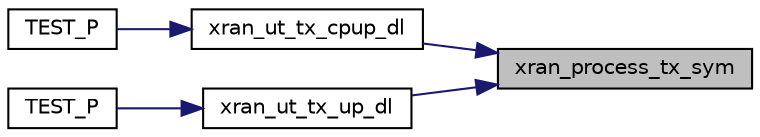 digraph "xran_process_tx_sym"
{
 // LATEX_PDF_SIZE
  edge [fontname="Helvetica",fontsize="10",labelfontname="Helvetica",labelfontsize="10"];
  node [fontname="Helvetica",fontsize="10",shape=record];
  rankdir="RL";
  Node1 [label="xran_process_tx_sym",height=0.2,width=0.4,color="black", fillcolor="grey75", style="filled", fontcolor="black",tooltip=" "];
  Node1 -> Node2 [dir="back",color="midnightblue",fontsize="10",style="solid",fontname="Helvetica"];
  Node2 [label="xran_ut_tx_cpup_dl",height=0.2,width=0.4,color="black", fillcolor="white", style="filled",URL="$chain__tests_8cc.html#ad274ca70e6c47c2c549422b1cba1f0b0",tooltip=" "];
  Node2 -> Node3 [dir="back",color="midnightblue",fontsize="10",style="solid",fontname="Helvetica"];
  Node3 [label="TEST_P",height=0.2,width=0.4,color="black", fillcolor="white", style="filled",URL="$chain__tests_8cc.html#a9dc1e3a47b655cad97eed3db3cdebd92",tooltip=" "];
  Node1 -> Node4 [dir="back",color="midnightblue",fontsize="10",style="solid",fontname="Helvetica"];
  Node4 [label="xran_ut_tx_up_dl",height=0.2,width=0.4,color="black", fillcolor="white", style="filled",URL="$chain__tests_8cc.html#a73639c0dcf18fe068dc350fc0c8ba2f2",tooltip=" "];
  Node4 -> Node5 [dir="back",color="midnightblue",fontsize="10",style="solid",fontname="Helvetica"];
  Node5 [label="TEST_P",height=0.2,width=0.4,color="black", fillcolor="white", style="filled",URL="$chain__tests_8cc.html#a2bc2178388f6edfa69905ff5f52fbcdc",tooltip=" "];
}

